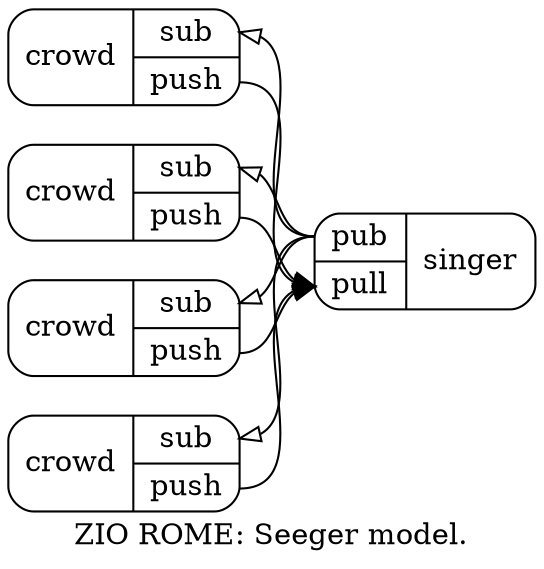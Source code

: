 digraph rpcsockets {
        rankdir=LR
        node[shape=Mrecord]
        call0[label="{crowd|{<s>sub|<p>push}}"]
        call1[label="{crowd|{<s>sub|<p>push}}"]
        call2[label="{crowd|{<s>sub|<p>push}}"]
        call3[label="{crowd|{<s>sub|<p>push}}"]

        oper0[label="{{<b>pub|<l>pull}|singer}"]

        {rank=same; call0; call1; call2; call3}

        edge[dir=normal,arrowtail="o"]
        call0:p->oper0:l
        call1:p->oper0:l
        call2:p->oper0:l
        call3:p->oper0:l

        edge[dir=back,arrowtail="o"]
        call0:s->oper0:b
        call1:s->oper0:b
        call2:s->oper0:b
        call3:s->oper0:b


        label="ZIO ROME: Seeger model."
        
}
